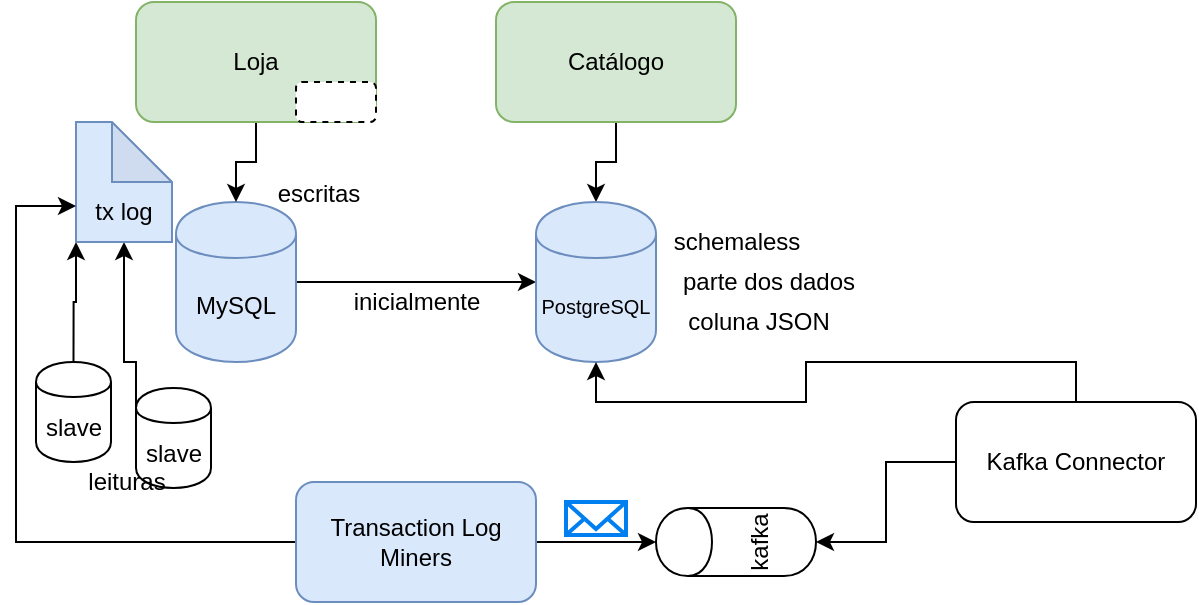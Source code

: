 <mxfile version="12.9.5" type="device"><diagram id="hX3-WAn7z5w7anKEffGA" name="Page-1"><mxGraphModel dx="868" dy="497" grid="1" gridSize="10" guides="1" tooltips="1" connect="1" arrows="1" fold="1" page="1" pageScale="1" pageWidth="850" pageHeight="1100" math="0" shadow="0"><root><mxCell id="0"/><mxCell id="1" parent="0"/><mxCell id="mQa9I6x5b4apgOi6a4-f-17" style="edgeStyle=orthogonalEdgeStyle;rounded=0;orthogonalLoop=1;jettySize=auto;html=1;exitX=1;exitY=0.5;exitDx=0;exitDy=0;entryX=0;entryY=0.5;entryDx=0;entryDy=0;" edge="1" parent="1" source="mQa9I6x5b4apgOi6a4-f-1" target="mQa9I6x5b4apgOi6a4-f-8"><mxGeometry relative="1" as="geometry"/></mxCell><mxCell id="mQa9I6x5b4apgOi6a4-f-1" value="MySQL" style="shape=cylinder;whiteSpace=wrap;html=1;boundedLbl=1;backgroundOutline=1;fillColor=#dae8fc;strokeColor=#6c8ebf;" vertex="1" parent="1"><mxGeometry x="90" y="160" width="60" height="80" as="geometry"/></mxCell><mxCell id="mQa9I6x5b4apgOi6a4-f-3" style="edgeStyle=orthogonalEdgeStyle;rounded=0;orthogonalLoop=1;jettySize=auto;html=1;exitX=0.5;exitY=1;exitDx=0;exitDy=0;" edge="1" parent="1" source="mQa9I6x5b4apgOi6a4-f-2" target="mQa9I6x5b4apgOi6a4-f-1"><mxGeometry relative="1" as="geometry"/></mxCell><mxCell id="mQa9I6x5b4apgOi6a4-f-2" value="Loja" style="rounded=1;whiteSpace=wrap;html=1;fillColor=#d5e8d4;strokeColor=#82b366;" vertex="1" parent="1"><mxGeometry x="70" y="60" width="120" height="60" as="geometry"/></mxCell><mxCell id="mQa9I6x5b4apgOi6a4-f-4" value="" style="rounded=1;whiteSpace=wrap;html=1;dashed=1;" vertex="1" parent="1"><mxGeometry x="150" y="100" width="40" height="20" as="geometry"/></mxCell><mxCell id="mQa9I6x5b4apgOi6a4-f-9" style="edgeStyle=orthogonalEdgeStyle;rounded=0;orthogonalLoop=1;jettySize=auto;html=1;exitX=0.5;exitY=1;exitDx=0;exitDy=0;" edge="1" parent="1" source="mQa9I6x5b4apgOi6a4-f-5" target="mQa9I6x5b4apgOi6a4-f-8"><mxGeometry relative="1" as="geometry"/></mxCell><mxCell id="mQa9I6x5b4apgOi6a4-f-5" value="Catálogo" style="rounded=1;whiteSpace=wrap;html=1;fillColor=#d5e8d4;strokeColor=#82b366;" vertex="1" parent="1"><mxGeometry x="250" y="60" width="120" height="60" as="geometry"/></mxCell><mxCell id="mQa9I6x5b4apgOi6a4-f-8" value="&lt;font style=&quot;font-size: 10px&quot;&gt;PostgreSQL&lt;/font&gt;" style="shape=cylinder;whiteSpace=wrap;html=1;boundedLbl=1;backgroundOutline=1;fillColor=#dae8fc;strokeColor=#6c8ebf;" vertex="1" parent="1"><mxGeometry x="270" y="160" width="60" height="80" as="geometry"/></mxCell><mxCell id="mQa9I6x5b4apgOi6a4-f-10" value="schemaless" style="text;html=1;align=center;verticalAlign=middle;resizable=0;points=[];autosize=1;" vertex="1" parent="1"><mxGeometry x="330" y="170" width="80" height="20" as="geometry"/></mxCell><mxCell id="mQa9I6x5b4apgOi6a4-f-13" value="parte dos dados" style="text;html=1;align=center;verticalAlign=middle;resizable=0;points=[];autosize=1;" vertex="1" parent="1"><mxGeometry x="336" y="190" width="100" height="20" as="geometry"/></mxCell><mxCell id="mQa9I6x5b4apgOi6a4-f-14" value="coluna JSON" style="text;html=1;align=center;verticalAlign=middle;resizable=0;points=[];autosize=1;" vertex="1" parent="1"><mxGeometry x="336" y="210" width="90" height="20" as="geometry"/></mxCell><mxCell id="mQa9I6x5b4apgOi6a4-f-18" value="inicialmente" style="text;html=1;align=center;verticalAlign=middle;resizable=0;points=[];autosize=1;" vertex="1" parent="1"><mxGeometry x="170" y="200" width="80" height="20" as="geometry"/></mxCell><mxCell id="mQa9I6x5b4apgOi6a4-f-23" style="edgeStyle=orthogonalEdgeStyle;rounded=0;orthogonalLoop=1;jettySize=auto;html=1;exitX=0.5;exitY=0;exitDx=0;exitDy=0;entryX=0;entryY=1;entryDx=0;entryDy=0;entryPerimeter=0;" edge="1" parent="1" source="mQa9I6x5b4apgOi6a4-f-21" target="mQa9I6x5b4apgOi6a4-f-27"><mxGeometry relative="1" as="geometry"/></mxCell><mxCell id="mQa9I6x5b4apgOi6a4-f-21" value="slave" style="shape=cylinder;whiteSpace=wrap;html=1;boundedLbl=1;backgroundOutline=1;" vertex="1" parent="1"><mxGeometry x="20" y="240" width="37.5" height="50" as="geometry"/></mxCell><mxCell id="mQa9I6x5b4apgOi6a4-f-24" style="edgeStyle=orthogonalEdgeStyle;rounded=0;orthogonalLoop=1;jettySize=auto;html=1;exitX=0;exitY=0.5;exitDx=0;exitDy=0;entryX=0.5;entryY=1;entryDx=0;entryDy=0;entryPerimeter=0;" edge="1" parent="1" source="mQa9I6x5b4apgOi6a4-f-22" target="mQa9I6x5b4apgOi6a4-f-27"><mxGeometry relative="1" as="geometry"><Array as="points"><mxPoint x="70" y="275"/><mxPoint x="70" y="240"/><mxPoint x="64" y="240"/></Array></mxGeometry></mxCell><mxCell id="mQa9I6x5b4apgOi6a4-f-22" value="slave" style="shape=cylinder;whiteSpace=wrap;html=1;boundedLbl=1;backgroundOutline=1;" vertex="1" parent="1"><mxGeometry x="70" y="253" width="37.5" height="50" as="geometry"/></mxCell><mxCell id="mQa9I6x5b4apgOi6a4-f-25" value="escritas" style="text;html=1;align=center;verticalAlign=middle;resizable=0;points=[];autosize=1;" vertex="1" parent="1"><mxGeometry x="131" y="146" width="60" height="20" as="geometry"/></mxCell><mxCell id="mQa9I6x5b4apgOi6a4-f-26" value="leituras" style="text;html=1;align=center;verticalAlign=middle;resizable=0;points=[];autosize=1;" vertex="1" parent="1"><mxGeometry x="40" y="290" width="50" height="20" as="geometry"/></mxCell><mxCell id="mQa9I6x5b4apgOi6a4-f-27" value="&lt;br&gt;&lt;br&gt;tx log" style="shape=note;whiteSpace=wrap;html=1;backgroundOutline=1;darkOpacity=0.05;fillColor=#dae8fc;strokeColor=#6c8ebf;" vertex="1" parent="1"><mxGeometry x="40" y="120" width="48" height="60" as="geometry"/></mxCell><mxCell id="mQa9I6x5b4apgOi6a4-f-29" style="edgeStyle=orthogonalEdgeStyle;rounded=0;orthogonalLoop=1;jettySize=auto;html=1;exitX=0;exitY=0.5;exitDx=0;exitDy=0;entryX=0;entryY=0.7;entryDx=0;entryDy=0;entryPerimeter=0;" edge="1" parent="1" source="mQa9I6x5b4apgOi6a4-f-28" target="mQa9I6x5b4apgOi6a4-f-27"><mxGeometry relative="1" as="geometry"><Array as="points"><mxPoint x="10" y="330"/><mxPoint x="10" y="162"/></Array></mxGeometry></mxCell><mxCell id="mQa9I6x5b4apgOi6a4-f-31" style="edgeStyle=orthogonalEdgeStyle;rounded=0;orthogonalLoop=1;jettySize=auto;html=1;exitX=1;exitY=0.5;exitDx=0;exitDy=0;" edge="1" parent="1" source="mQa9I6x5b4apgOi6a4-f-28" target="mQa9I6x5b4apgOi6a4-f-30"><mxGeometry relative="1" as="geometry"/></mxCell><mxCell id="mQa9I6x5b4apgOi6a4-f-28" value="Transaction Log Miners" style="rounded=1;whiteSpace=wrap;html=1;fillColor=#dae8fc;strokeColor=#6c8ebf;" vertex="1" parent="1"><mxGeometry x="150" y="300" width="120" height="60" as="geometry"/></mxCell><mxCell id="mQa9I6x5b4apgOi6a4-f-30" value="kafka" style="shape=cylinder;whiteSpace=wrap;html=1;boundedLbl=1;backgroundOutline=1;rotation=-90;" vertex="1" parent="1"><mxGeometry x="353" y="290" width="34" height="80" as="geometry"/></mxCell><mxCell id="mQa9I6x5b4apgOi6a4-f-32" value="" style="html=1;verticalLabelPosition=bottom;align=center;labelBackgroundColor=#ffffff;verticalAlign=top;strokeWidth=2;strokeColor=#0080F0;shadow=0;dashed=0;shape=mxgraph.ios7.icons.mail;" vertex="1" parent="1"><mxGeometry x="285" y="310" width="30" height="16.5" as="geometry"/></mxCell><mxCell id="mQa9I6x5b4apgOi6a4-f-34" style="edgeStyle=orthogonalEdgeStyle;rounded=0;orthogonalLoop=1;jettySize=auto;html=1;exitX=0;exitY=0.5;exitDx=0;exitDy=0;entryX=0.5;entryY=1;entryDx=0;entryDy=0;" edge="1" parent="1" source="mQa9I6x5b4apgOi6a4-f-33" target="mQa9I6x5b4apgOi6a4-f-30"><mxGeometry relative="1" as="geometry"/></mxCell><mxCell id="mQa9I6x5b4apgOi6a4-f-35" style="edgeStyle=orthogonalEdgeStyle;rounded=0;orthogonalLoop=1;jettySize=auto;html=1;exitX=0.5;exitY=0;exitDx=0;exitDy=0;entryX=0.5;entryY=1;entryDx=0;entryDy=0;" edge="1" parent="1" source="mQa9I6x5b4apgOi6a4-f-33" target="mQa9I6x5b4apgOi6a4-f-8"><mxGeometry relative="1" as="geometry"/></mxCell><mxCell id="mQa9I6x5b4apgOi6a4-f-33" value="Kafka Connector" style="rounded=1;whiteSpace=wrap;html=1;" vertex="1" parent="1"><mxGeometry x="480" y="260" width="120" height="60" as="geometry"/></mxCell></root></mxGraphModel></diagram></mxfile>
